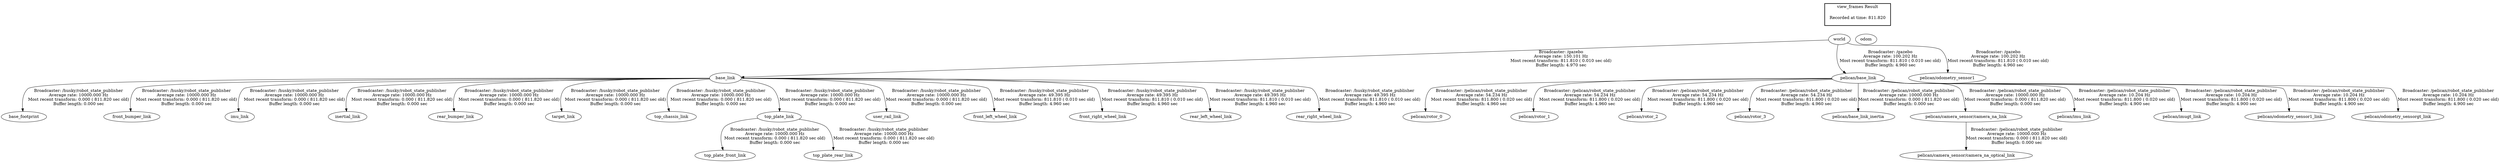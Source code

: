 digraph G {
"base_link" -> "base_footprint"[label="Broadcaster: /husky/robot_state_publisher\nAverage rate: 10000.000 Hz\nMost recent transform: 0.000 ( 811.820 sec old)\nBuffer length: 0.000 sec\n"];
"world" -> "base_link"[label="Broadcaster: /gazebo\nAverage rate: 150.101 Hz\nMost recent transform: 811.810 ( 0.010 sec old)\nBuffer length: 4.970 sec\n"];
"base_link" -> "front_bumper_link"[label="Broadcaster: /husky/robot_state_publisher\nAverage rate: 10000.000 Hz\nMost recent transform: 0.000 ( 811.820 sec old)\nBuffer length: 0.000 sec\n"];
"base_link" -> "imu_link"[label="Broadcaster: /husky/robot_state_publisher\nAverage rate: 10000.000 Hz\nMost recent transform: 0.000 ( 811.820 sec old)\nBuffer length: 0.000 sec\n"];
"base_link" -> "inertial_link"[label="Broadcaster: /husky/robot_state_publisher\nAverage rate: 10000.000 Hz\nMost recent transform: 0.000 ( 811.820 sec old)\nBuffer length: 0.000 sec\n"];
"base_link" -> "rear_bumper_link"[label="Broadcaster: /husky/robot_state_publisher\nAverage rate: 10000.000 Hz\nMost recent transform: 0.000 ( 811.820 sec old)\nBuffer length: 0.000 sec\n"];
"base_link" -> "target_link"[label="Broadcaster: /husky/robot_state_publisher\nAverage rate: 10000.000 Hz\nMost recent transform: 0.000 ( 811.820 sec old)\nBuffer length: 0.000 sec\n"];
"base_link" -> "top_chassis_link"[label="Broadcaster: /husky/robot_state_publisher\nAverage rate: 10000.000 Hz\nMost recent transform: 0.000 ( 811.820 sec old)\nBuffer length: 0.000 sec\n"];
"top_plate_link" -> "top_plate_front_link"[label="Broadcaster: /husky/robot_state_publisher\nAverage rate: 10000.000 Hz\nMost recent transform: 0.000 ( 811.820 sec old)\nBuffer length: 0.000 sec\n"];
"base_link" -> "top_plate_link"[label="Broadcaster: /husky/robot_state_publisher\nAverage rate: 10000.000 Hz\nMost recent transform: 0.000 ( 811.820 sec old)\nBuffer length: 0.000 sec\n"];
"top_plate_link" -> "top_plate_rear_link"[label="Broadcaster: /husky/robot_state_publisher\nAverage rate: 10000.000 Hz\nMost recent transform: 0.000 ( 811.820 sec old)\nBuffer length: 0.000 sec\n"];
"base_link" -> "user_rail_link"[label="Broadcaster: /husky/robot_state_publisher\nAverage rate: 10000.000 Hz\nMost recent transform: 0.000 ( 811.820 sec old)\nBuffer length: 0.000 sec\n"];
"pelican/base_link" -> "pelican/rotor_0"[label="Broadcaster: /pelican/robot_state_publisher\nAverage rate: 54.234 Hz\nMost recent transform: 811.800 ( 0.020 sec old)\nBuffer length: 4.960 sec\n"];
"world" -> "pelican/base_link"[label="Broadcaster: /gazebo\nAverage rate: 100.202 Hz\nMost recent transform: 811.810 ( 0.010 sec old)\nBuffer length: 4.960 sec\n"];
"pelican/base_link" -> "pelican/rotor_1"[label="Broadcaster: /pelican/robot_state_publisher\nAverage rate: 54.234 Hz\nMost recent transform: 811.800 ( 0.020 sec old)\nBuffer length: 4.960 sec\n"];
"pelican/base_link" -> "pelican/rotor_2"[label="Broadcaster: /pelican/robot_state_publisher\nAverage rate: 54.234 Hz\nMost recent transform: 811.800 ( 0.020 sec old)\nBuffer length: 4.960 sec\n"];
"pelican/base_link" -> "pelican/rotor_3"[label="Broadcaster: /pelican/robot_state_publisher\nAverage rate: 54.234 Hz\nMost recent transform: 811.800 ( 0.020 sec old)\nBuffer length: 4.960 sec\n"];
"pelican/base_link" -> "pelican/base_link_inertia"[label="Broadcaster: /pelican/robot_state_publisher\nAverage rate: 10000.000 Hz\nMost recent transform: 0.000 ( 811.820 sec old)\nBuffer length: 0.000 sec\n"];
"pelican/base_link" -> "pelican/camera_sensor/camera_na_link"[label="Broadcaster: /pelican/robot_state_publisher\nAverage rate: 10000.000 Hz\nMost recent transform: 0.000 ( 811.820 sec old)\nBuffer length: 0.000 sec\n"];
"pelican/camera_sensor/camera_na_link" -> "pelican/camera_sensor/camera_na_optical_link"[label="Broadcaster: /pelican/robot_state_publisher\nAverage rate: 10000.000 Hz\nMost recent transform: 0.000 ( 811.820 sec old)\nBuffer length: 0.000 sec\n"];
"base_link" -> "front_left_wheel_link"[label="Broadcaster: /husky/robot_state_publisher\nAverage rate: 49.395 Hz\nMost recent transform: 811.810 ( 0.010 sec old)\nBuffer length: 4.960 sec\n"];
"base_link" -> "front_right_wheel_link"[label="Broadcaster: /husky/robot_state_publisher\nAverage rate: 49.395 Hz\nMost recent transform: 811.810 ( 0.010 sec old)\nBuffer length: 4.960 sec\n"];
"base_link" -> "rear_left_wheel_link"[label="Broadcaster: /husky/robot_state_publisher\nAverage rate: 49.395 Hz\nMost recent transform: 811.810 ( 0.010 sec old)\nBuffer length: 4.960 sec\n"];
"base_link" -> "rear_right_wheel_link"[label="Broadcaster: /husky/robot_state_publisher\nAverage rate: 49.395 Hz\nMost recent transform: 811.810 ( 0.010 sec old)\nBuffer length: 4.960 sec\n"];
"world" -> "pelican/odometry_sensor1"[label="Broadcaster: /gazebo\nAverage rate: 100.202 Hz\nMost recent transform: 811.810 ( 0.010 sec old)\nBuffer length: 4.960 sec\n"];
"pelican/base_link" -> "pelican/imu_link"[label="Broadcaster: /pelican/robot_state_publisher\nAverage rate: 10.204 Hz\nMost recent transform: 811.800 ( 0.020 sec old)\nBuffer length: 4.900 sec\n"];
"pelican/base_link" -> "pelican/imugt_link"[label="Broadcaster: /pelican/robot_state_publisher\nAverage rate: 10.204 Hz\nMost recent transform: 811.800 ( 0.020 sec old)\nBuffer length: 4.900 sec\n"];
"pelican/base_link" -> "pelican/odometry_sensor1_link"[label="Broadcaster: /pelican/robot_state_publisher\nAverage rate: 10.204 Hz\nMost recent transform: 811.800 ( 0.020 sec old)\nBuffer length: 4.900 sec\n"];
"pelican/base_link" -> "pelican/odometry_sensorgt_link"[label="Broadcaster: /pelican/robot_state_publisher\nAverage rate: 10.204 Hz\nMost recent transform: 811.800 ( 0.020 sec old)\nBuffer length: 4.900 sec\n"];
edge [style=invis];
 subgraph cluster_legend { style=bold; color=black; label ="view_frames Result";
"Recorded at time: 811.820"[ shape=plaintext ] ;
 }->"odom";
edge [style=invis];
 subgraph cluster_legend { style=bold; color=black; label ="view_frames Result";
"Recorded at time: 811.820"[ shape=plaintext ] ;
 }->"world";
}